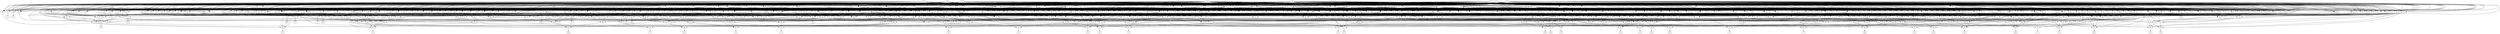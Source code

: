 digraph G {
    322 -> 274;
    220 -> 274;
    339 -> 274;
    255 -> 274;
    243 -> 274;
    286 -> 274;
    605 -> 243;
    238 -> 243;
    567 -> 243;
    394 -> 243;
    219 -> 394;
    215 -> 394;
    246 -> 394;
    217 -> 394;
    271 -> 394;
    345 -> 567;
    238 -> 567;
    605 -> 567;
    237 -> 286;
    605 -> 286;
    345 -> 286;
    238 -> 286;
    228 -> 286;
    339 -> 286;
    219 -> 339;
    246 -> 339;
    215 -> 228;
    217 -> 228;
    271 -> 228;
    215 -> 237;
    271 -> 237;
    217 -> 237;
    215 -> 322;
    217 -> 322;
    271 -> 322;
    238 -> 322;
    605 -> 322;
    345 -> 322;
    215 -> 220;
    217 -> 220;
    271 -> 220;
    219 -> 255;
    215 -> 255;
    246 -> 255;
    217 -> 255;
    271 -> 255;
    314 -> 375;
    220 -> 375;
    246 -> 375;
    629 -> 375;
    605 -> 629;
    238 -> 629;
    345 -> 629;
    217 -> 314;
    215 -> 314;
    271 -> 314;
    219 -> 266;
    246 -> 266;
    230 -> 266;
    605 -> 266;
    238 -> 266;
    345 -> 266;
    217 -> 230;
    271 -> 230;
    215 -> 230;
    515 -> 291;
    261 -> 291;
    262 -> 291;
    283 -> 291;
    269 -> 291;
    303 -> 515;
    237 -> 515;
    339 -> 515;
    212 -> 515;
    310 -> 515;
    339 -> 310;
    347 -> 310;
    155 -> 310;
    194 -> 310;
    246 -> 155;
    228 -> 155;
    237 -> 347;
    629 -> 347;
    238 -> 194;
    345 -> 194;
    605 -> 194;
    246 -> 212;
    342 -> 212;
    237 -> 212;
    605 -> 342;
    238 -> 342;
    345 -> 342;
    605 -> 303;
    238 -> 303;
    345 -> 303;
    347 -> 261;
    219 -> 261;
    367 -> 261;
    246 -> 261;
    228 -> 367;
    629 -> 367;
    303 -> 262;
    219 -> 262;
    88 -> 262;
    246 -> 262;
    237 -> 262;
    605 -> 88;
    238 -> 88;
    345 -> 88;
    237 -> 283;
    567 -> 283;
    228 -> 283;
    342 -> 283;
    246 -> 283;
    228 -> 269;
    345 -> 269;
    237 -> 269;
    605 -> 269;
    238 -> 269;
    246 -> 269;
    367 -> 166;
    258 -> 166;
    246 -> 258;
    219 -> 258;
    574 -> 364;
    198 -> 364;
    193 -> 364;
    625 -> 364;
    265 -> 574;
    230 -> 574;
    629 -> 574;
    228 -> 574;
    209 -> 574;
    325 -> 574;
    182 -> 325;
    235 -> 325;
    219 -> 182;
    215 -> 182;
    246 -> 182;
    629 -> 182;
    217 -> 182;
    271 -> 182;
    219 -> 235;
    215 -> 235;
    271 -> 235;
    246 -> 235;
    217 -> 235;
    307 -> 235;
    605 -> 307;
    345 -> 307;
    238 -> 307;
    177 -> 209;
    275 -> 209;
    215 -> 177;
    219 -> 177;
    246 -> 177;
    271 -> 177;
    217 -> 177;
    629 -> 177;
    167 -> 275;
    307 -> 275;
    339 -> 275;
    181 -> 275;
    246 -> 167;
    219 -> 167;
    215 -> 167;
    217 -> 167;
    271 -> 167;
    605 -> 181;
    238 -> 181;
    345 -> 181;
    215 -> 181;
    217 -> 181;
    271 -> 181;
    219 -> 265;
    246 -> 265;
    163 -> 198;
    259 -> 198;
    152 -> 198;
    362 -> 198;
    97 -> 198;
    294 -> 198;
    268 -> 362;
    295 -> 362;
    265 -> 268;
    296 -> 268;
    394 -> 268;
    345 -> 268;
    238 -> 268;
    605 -> 268;
    215 -> 296;
    217 -> 296;
    271 -> 296;
    246 -> 295;
    215 -> 295;
    219 -> 295;
    567 -> 295;
    217 -> 295;
    271 -> 295;
    219 -> 259;
    215 -> 259;
    246 -> 259;
    271 -> 259;
    217 -> 259;
    303 -> 259;
    219 -> 152;
    246 -> 152;
    215 -> 152;
    271 -> 152;
    217 -> 152;
    194 -> 152;
    567 -> 163;
    297 -> 163;
    265 -> 163;
    271 -> 297;
    217 -> 297;
    215 -> 297;
    219 -> 97;
    246 -> 97;
    271 -> 97;
    215 -> 97;
    217 -> 97;
    303 -> 97;
    219 -> 294;
    246 -> 294;
    215 -> 294;
    271 -> 294;
    217 -> 294;
    303 -> 294;
    302 -> 193;
    334 -> 193;
    305 -> 193;
    311 -> 193;
    173 -> 193;
    317 -> 193;
    319 -> 302;
    374 -> 302;
    314 -> 374;
    246 -> 374;
    237 -> 374;
    194 -> 374;
    246 -> 319;
    314 -> 319;
    220 -> 319;
    194 -> 319;
    296 -> 334;
    265 -> 334;
    342 -> 334;
    73 -> 334;
    306 -> 334;
    197 -> 334;
    88 -> 73;
    258 -> 73;
    228 -> 73;
    290 -> 73;
    230 -> 73;
    238 -> 290;
    605 -> 290;
    345 -> 290;
    342 -> 306;
    296 -> 306;
    219 -> 306;
    303 -> 306;
    228 -> 306;
    246 -> 306;
    339 -> 197;
    290 -> 197;
    296 -> 197;
    265 -> 197;
    277 -> 197;
    217 -> 277;
    271 -> 277;
    238 -> 277;
    345 -> 277;
    215 -> 277;
    605 -> 277;
    342 -> 305;
    228 -> 305;
    339 -> 305;
    419 -> 305;
    260 -> 305;
    219 -> 260;
    271 -> 260;
    246 -> 260;
    215 -> 260;
    217 -> 260;
    307 -> 260;
    246 -> 419;
    220 -> 419;
    230 -> 419;
    219 -> 419;
    342 -> 419;
    426 -> 311;
    327 -> 311;
    336 -> 311;
    293 -> 311;
    174 -> 311;
    623 -> 311;
    246 -> 426;
    237 -> 426;
    290 -> 426;
    219 -> 293;
    215 -> 293;
    271 -> 293;
    246 -> 293;
    217 -> 293;
    567 -> 293;
    219 -> 336;
    215 -> 336;
    246 -> 336;
    271 -> 336;
    217 -> 336;
    88 -> 336;
    217 -> 327;
    271 -> 327;
    297 -> 327;
    265 -> 327;
    88 -> 327;
    338 -> 174;
    303 -> 174;
    277 -> 174;
    250 -> 174;
    219 -> 174;
    246 -> 174;
    271 -> 250;
    605 -> 250;
    345 -> 250;
    217 -> 250;
    238 -> 250;
    215 -> 250;
    246 -> 338;
    215 -> 338;
    217 -> 338;
    271 -> 338;
    219 -> 623;
    271 -> 623;
    215 -> 623;
    246 -> 623;
    217 -> 623;
    290 -> 623;
    339 -> 173;
    230 -> 173;
    228 -> 173;
    88 -> 173;
    215 -> 317;
    339 -> 317;
    307 -> 317;
    194 -> 317;
    217 -> 317;
    271 -> 317;
    129 -> 625;
    304 -> 625;
    218 -> 625;
    226 -> 625;
    164 -> 129;
    567 -> 129;
    549 -> 129;
    244 -> 129;
    352 -> 129;
    134 -> 129;
    219 -> 352;
    217 -> 352;
    215 -> 352;
    246 -> 352;
    271 -> 352;
    567 -> 352;
    219 -> 134;
    246 -> 134;
    217 -> 134;
    271 -> 134;
    215 -> 134;
    567 -> 134;
    230 -> 549;
    265 -> 549;
    339 -> 549;
    220 -> 549;
    567 -> 549;
    339 -> 244;
    296 -> 244;
    194 -> 244;
    167 -> 244;
    567 -> 244;
    271 -> 164;
    217 -> 164;
    246 -> 164;
    219 -> 164;
    215 -> 164;
    232 -> 304;
    290 -> 304;
    356 -> 304;
    357 -> 356;
    265 -> 356;
    297 -> 356;
    290 -> 356;
    192 -> 356;
    215 -> 192;
    217 -> 192;
    271 -> 192;
    219 -> 357;
    246 -> 357;
    219 -> 232;
    246 -> 232;
    215 -> 232;
    217 -> 232;
    271 -> 232;
    271 -> 218;
    215 -> 218;
    246 -> 218;
    219 -> 218;
    217 -> 218;
    342 -> 218;
    219 -> 226;
    246 -> 226;
    215 -> 226;
    271 -> 226;
    217 -> 226;
    342 -> 226;
    372 -> 360;
    529 -> 360;
    615 -> 360;
    203 -> 360;
    279 -> 360;
    148 -> 360;
    178 -> 372;
    544 -> 372;
    363 -> 372;
    77 -> 372;
    366 -> 372;
    239 -> 372;
    369 -> 178;
    354 -> 178;
    328 -> 178;
    192 -> 369;
    265 -> 369;
    296 -> 369;
    290 -> 369;
    219 -> 328;
    246 -> 328;
    215 -> 328;
    217 -> 328;
    271 -> 328;
    88 -> 328;
    215 -> 354;
    217 -> 354;
    271 -> 354;
    605 -> 354;
    238 -> 354;
    345 -> 354;
    290 -> 544;
    344 -> 544;
    205 -> 544;
    355 -> 544;
    230 -> 344;
    265 -> 344;
    215 -> 355;
    246 -> 355;
    271 -> 355;
    219 -> 355;
    217 -> 355;
    303 -> 355;
    219 -> 205;
    246 -> 205;
    230 -> 205;
    290 -> 205;
    228 -> 205;
    497 -> 363;
    371 -> 363;
    237 -> 497;
    339 -> 497;
    314 -> 497;
    265 -> 497;
    303 -> 497;
    88 -> 371;
    271 -> 371;
    246 -> 371;
    219 -> 371;
    215 -> 371;
    217 -> 371;
    265 -> 77;
    192 -> 77;
    290 -> 77;
    83 -> 77;
    237 -> 83;
    297 -> 83;
    219 -> 83;
    246 -> 83;
    290 -> 83;
    220 -> 366;
    237 -> 366;
    339 -> 366;
    290 -> 366;
    378 -> 366;
    246 -> 378;
    219 -> 378;
    215 -> 378;
    271 -> 378;
    217 -> 378;
    297 -> 239;
    290 -> 239;
    303 -> 239;
    237 -> 239;
    246 -> 239;
    219 -> 239;
    129 -> 529;
    622 -> 529;
    211 -> 529;
    240 -> 529;
    613 -> 529;
    249 -> 622;
    252 -> 622;
    194 -> 622;
    160 -> 622;
    246 -> 252;
    192 -> 252;
    297 -> 249;
    265 -> 249;
    219 -> 160;
    342 -> 160;
    228 -> 160;
    237 -> 160;
    567 -> 160;
    246 -> 160;
    566 -> 211;
    385 -> 211;
    210 -> 211;
    421 -> 211;
    159 -> 211;
    246 -> 385;
    219 -> 385;
    194 -> 385;
    232 -> 385;
    342 -> 385;
    237 -> 385;
    246 -> 566;
    296 -> 566;
    192 -> 566;
    307 -> 566;
    357 -> 210;
    258 -> 210;
    297 -> 210;
    342 -> 210;
    219 -> 421;
    238 -> 421;
    246 -> 421;
    345 -> 421;
    605 -> 421;
    297 -> 421;
    246 -> 159;
    215 -> 159;
    219 -> 159;
    217 -> 159;
    271 -> 159;
    342 -> 159;
    246 -> 240;
    219 -> 240;
    215 -> 240;
    217 -> 240;
    271 -> 240;
    629 -> 240;
    219 -> 613;
    217 -> 613;
    215 -> 613;
    246 -> 613;
    271 -> 613;
    342 -> 613;
    629 -> 615;
    192 -> 615;
    95 -> 615;
    154 -> 615;
    403 -> 615;
    629 -> 95;
    297 -> 95;
    246 -> 95;
    228 -> 403;
    230 -> 403;
    307 -> 403;
    219 -> 403;
    246 -> 403;
    181 -> 403;
    215 -> 154;
    246 -> 154;
    219 -> 154;
    271 -> 154;
    217 -> 154;
    307 -> 154;
    151 -> 203;
    522 -> 203;
    146 -> 203;
    526 -> 151;
    246 -> 151;
    394 -> 151;
    194 -> 151;
    605 -> 526;
    345 -> 526;
    271 -> 526;
    215 -> 526;
    238 -> 526;
    217 -> 526;
    219 -> 522;
    215 -> 522;
    246 -> 522;
    217 -> 522;
    271 -> 522;
    194 -> 522;
    246 -> 146;
    215 -> 146;
    217 -> 146;
    271 -> 146;
    194 -> 146;
    143 -> 279;
    263 -> 279;
    339 -> 143;
    296 -> 143;
    232 -> 143;
    303 -> 143;
    167 -> 143;
    342 -> 143;
    219 -> 263;
    246 -> 263;
    215 -> 263;
    217 -> 263;
    271 -> 263;
    303 -> 263;
    215 -> 148;
    246 -> 148;
    271 -> 148;
    219 -> 148;
    217 -> 148;
    567 -> 148;
    343 -> 299;
    139 -> 299;
    621 -> 343;
    358 -> 343;
    254 -> 621;
    157 -> 621;
    213 -> 621;
    460 -> 621;
    349 -> 621;
    219 -> 213;
    246 -> 213;
    215 -> 213;
    88 -> 213;
    217 -> 213;
    271 -> 213;
    219 -> 157;
    246 -> 157;
    215 -> 157;
    271 -> 157;
    217 -> 157;
    290 -> 157;
    378 -> 254;
    290 -> 254;
    246 -> 254;
    290 -> 460;
    339 -> 460;
    215 -> 460;
    88 -> 460;
    217 -> 460;
    271 -> 460;
    219 -> 349;
    246 -> 349;
    237 -> 349;
    290 -> 349;
    314 -> 349;
    133 -> 358;
    547 -> 358;
    97 -> 358;
    132 -> 358;
    246 -> 547;
    219 -> 547;
    271 -> 547;
    215 -> 547;
    217 -> 547;
    303 -> 547;
    219 -> 133;
    215 -> 133;
    246 -> 133;
    217 -> 133;
    271 -> 133;
    290 -> 133;
    314 -> 132;
    237 -> 132;
    322 -> 132;
    303 -> 132;
    219 -> 132;
    246 -> 132;
    221 -> 139;
    209 -> 139;
    172 -> 139;
    199 -> 139;
    390 -> 139;
    131 -> 139;
    128 -> 221;
    348 -> 221;
    219 -> 128;
    237 -> 128;
    246 -> 128;
    297 -> 128;
    629 -> 128;
    219 -> 348;
    215 -> 348;
    246 -> 348;
    271 -> 348;
    217 -> 348;
    629 -> 348;
    314 -> 172;
    228 -> 172;
    265 -> 172;
    303 -> 172;
    263 -> 172;
    235 -> 199;
    273 -> 199;
    111 -> 199;
    126 -> 199;
    122 -> 199;
    475 -> 199;
    237 -> 273;
    246 -> 273;
    297 -> 273;
    219 -> 273;
    342 -> 273;
    314 -> 111;
    237 -> 111;
    194 -> 111;
    246 -> 111;
    164 -> 111;
    215 -> 126;
    246 -> 126;
    219 -> 126;
    217 -> 126;
    271 -> 126;
    629 -> 126;
    246 -> 122;
    215 -> 122;
    219 -> 122;
    271 -> 122;
    217 -> 122;
    307 -> 122;
    219 -> 475;
    215 -> 475;
    246 -> 475;
    271 -> 475;
    217 -> 475;
    194 -> 475;
    342 -> 390;
    155 -> 390;
    121 -> 390;
    590 -> 390;
    228 -> 590;
    246 -> 590;
    230 -> 590;
    219 -> 590;
    342 -> 590;
    215 -> 121;
    246 -> 121;
    219 -> 121;
    271 -> 121;
    217 -> 121;
    567 -> 121;
    513 -> 131;
    117 -> 131;
    219 -> 513;
    246 -> 513;
    230 -> 513;
    567 -> 513;
    228 -> 513;
    115 -> 513;
    238 -> 115;
    345 -> 115;
    271 -> 115;
    605 -> 115;
    215 -> 115;
    217 -> 115;
    217 -> 117;
    194 -> 117;
    219 -> 117;
    246 -> 117;
    215 -> 117;
    271 -> 117;
    228 -> 488;
    194 -> 488;
    357 -> 488;
    344 -> 113;
    303 -> 113;
    298 -> 596;
    531 -> 596;
    77 -> 596;
    469 -> 596;
    112 -> 596;
    161 -> 596;
    321 -> 298;
    119 -> 298;
    179 -> 298;
    189 -> 298;
    110 -> 298;
    474 -> 298;
    629 -> 321;
    176 -> 321;
    303 -> 321;
    249 -> 321;
    204 -> 321;
    290 -> 204;
    297 -> 204;
    339 -> 204;
    108 -> 204;
    217 -> 108;
    271 -> 108;
    605 -> 108;
    238 -> 108;
    345 -> 108;
    215 -> 108;
    215 -> 176;
    271 -> 176;
    246 -> 176;
    217 -> 176;
    219 -> 176;
    265 -> 119;
    297 -> 119;
    88 -> 119;
    155 -> 119;
    303 -> 119;
    264 -> 119;
    176 -> 264;
    307 -> 264;
    88 -> 264;
    346 -> 264;
    246 -> 346;
    219 -> 346;
    217 -> 346;
    215 -> 346;
    271 -> 346;
    296 -> 179;
    303 -> 179;
    339 -> 179;
    170 -> 179;
    348 -> 179;
    342 -> 170;
    88 -> 170;
    237 -> 170;
    265 -> 170;
    572 -> 189;
    272 -> 189;
    567 -> 189;
    303 -> 189;
    262 -> 189;
    101 -> 189;
    246 -> 572;
    296 -> 572;
    192 -> 572;
    246 -> 272;
    297 -> 272;
    176 -> 272;
    629 -> 101;
    258 -> 101;
    237 -> 101;
    342 -> 101;
    192 -> 101;
    426 -> 110;
    327 -> 110;
    259 -> 110;
    137 -> 110;
    208 -> 110;
    219 -> 137;
    215 -> 137;
    246 -> 137;
    271 -> 137;
    217 -> 137;
    342 -> 137;
    219 -> 208;
    215 -> 208;
    246 -> 208;
    271 -> 208;
    217 -> 208;
    307 -> 208;
    246 -> 474;
    219 -> 474;
    567 -> 474;
    297 -> 474;
    178 -> 531;
    153 -> 531;
    87 -> 531;
    236 -> 531;
    446 -> 531;
    181 -> 153;
    307 -> 153;
    228 -> 153;
    246 -> 153;
    103 -> 153;
    444 -> 153;
    219 -> 103;
    228 -> 103;
    246 -> 103;
    230 -> 103;
    307 -> 103;
    230 -> 444;
    219 -> 444;
    220 -> 444;
    246 -> 444;
    307 -> 444;
    270 -> 87;
    314 -> 87;
    225 -> 87;
    202 -> 87;
    513 -> 87;
    246 -> 225;
    237 -> 225;
    567 -> 225;
    219 -> 202;
    215 -> 202;
    246 -> 202;
    217 -> 202;
    271 -> 202;
    567 -> 202;
    345 -> 270;
    605 -> 270;
    238 -> 270;
    246 -> 270;
    246 -> 236;
    219 -> 236;
    215 -> 236;
    271 -> 236;
    217 -> 236;
    629 -> 236;
    219 -> 446;
    246 -> 446;
    194 -> 446;
    215 -> 446;
    271 -> 446;
    217 -> 446;
    163 -> 469;
    268 -> 469;
    295 -> 469;
    94 -> 469;
    219 -> 94;
    215 -> 94;
    246 -> 94;
    217 -> 94;
    271 -> 94;
    342 -> 94;
    271 -> 112;
    215 -> 112;
    246 -> 112;
    219 -> 112;
    217 -> 112;
    307 -> 112;
    219 -> 161;
    246 -> 161;
    271 -> 161;
    215 -> 161;
    217 -> 161;
    303 -> 161;
    303 -> 578;
    88 -> 578;
    228 -> 578;
    219 -> 578;
    246 -> 578;
    344 -> 92;
    290 -> 92;
    89 -> 85;
    256 -> 85;
    129 -> 85;
    213 -> 85;
    81 -> 89;
    100 -> 89;
    231 -> 89;
    152 -> 89;
    84 -> 89;
    356 -> 81;
    460 -> 81;
    80 -> 81;
    124 -> 81;
    219 -> 80;
    246 -> 80;
    215 -> 80;
    271 -> 80;
    217 -> 80;
    194 -> 80;
    246 -> 124;
    219 -> 124;
    215 -> 124;
    217 -> 124;
    271 -> 124;
    629 -> 124;
    297 -> 100;
    258 -> 100;
    290 -> 100;
    76 -> 100;
    65 -> 100;
    96 -> 100;
    164 -> 76;
    629 -> 76;
    246 -> 65;
    220 -> 65;
    230 -> 65;
    194 -> 65;
    237 -> 96;
    357 -> 96;
    339 -> 96;
    297 -> 96;
    290 -> 96;
    167 -> 231;
    194 -> 231;
    112 -> 231;
    219 -> 84;
    215 -> 84;
    246 -> 84;
    271 -> 84;
    217 -> 84;
    629 -> 84;
    615 -> 256;
    469 -> 256;
    229 -> 256;
    169 -> 256;
    293 -> 256;
    352 -> 256;
    99 -> 229;
    224 -> 229;
    289 -> 229;
    144 -> 229;
    219 -> 99;
    237 -> 99;
    314 -> 99;
    246 -> 99;
    303 -> 99;
    215 -> 224;
    246 -> 224;
    219 -> 224;
    271 -> 224;
    217 -> 224;
    303 -> 224;
    246 -> 289;
    237 -> 289;
    378 -> 289;
    290 -> 289;
    220 -> 144;
    339 -> 144;
    290 -> 144;
    228 -> 144;
    230 -> 144;
    72 -> 169;
    104 -> 169;
    140 -> 169;
    253 -> 169;
    226 -> 169;
    425 -> 169;
    220 -> 72;
    219 -> 72;
    314 -> 72;
    246 -> 72;
    303 -> 72;
    219 -> 253;
    246 -> 253;
    215 -> 253;
    217 -> 253;
    271 -> 253;
    303 -> 253;
    237 -> 140;
    219 -> 140;
    246 -> 140;
    297 -> 140;
    342 -> 140;
    192 -> 104;
    342 -> 104;
    246 -> 425;
    228 -> 425;
    303 -> 425;
    342 -> 425;
    296 -> 425;
    219 -> 425;
    82 -> 75;
    93 -> 75;
    241 -> 75;
    116 -> 75;
    71 -> 75;
    70 -> 75;
    621 -> 82;
    358 -> 82;
    150 -> 82;
    399 -> 150;
    293 -> 150;
    219 -> 399;
    215 -> 399;
    246 -> 399;
    271 -> 399;
    217 -> 399;
    567 -> 399;
    249 -> 93;
    255 -> 93;
    194 -> 93;
    68 -> 93;
    396 -> 93;
    513 -> 396;
    202 -> 396;
    237 -> 68;
    567 -> 68;
    251 -> 68;
    312 -> 68;
    219 -> 68;
    246 -> 68;
    339 -> 312;
    194 -> 312;
    192 -> 312;
    270 -> 312;
    314 -> 312;
    271 -> 251;
    238 -> 251;
    345 -> 251;
    605 -> 251;
    217 -> 251;
    215 -> 251;
    203 -> 241;
    216 -> 241;
    91 -> 241;
    273 -> 241;
    122 -> 241;
    342 -> 216;
    155 -> 216;
    590 -> 216;
    225 -> 91;
    251 -> 91;
    219 -> 91;
    246 -> 91;
    566 -> 91;
    505 -> 91;
    246 -> 505;
    629 -> 505;
    342 -> 505;
    215 -> 505;
    271 -> 505;
    217 -> 505;
    265 -> 116;
    303 -> 116;
    314 -> 116;
    263 -> 116;
    235 -> 71;
    184 -> 71;
    353 -> 71;
    307 -> 184;
    629 -> 184;
    271 -> 184;
    246 -> 184;
    215 -> 184;
    217 -> 184;
    296 -> 353;
    342 -> 353;
    167 -> 353;
    303 -> 353;
    339 -> 353;
    237 -> 70;
    346 -> 70;
    629 -> 70;
    138 -> 70;
    187 -> 70;
    246 -> 138;
    297 -> 138;
    629 -> 138;
    219 -> 187;
    246 -> 187;
    215 -> 187;
    217 -> 187;
    271 -> 187;
    629 -> 187;
    219 -> 333;
    270 -> 333;
    228 -> 333;
    249 -> 379;
    342 -> 379;
    82 -> 381;
    93 -> 381;
    382 -> 381;
    180 -> 381;
    403 -> 381;
    138 -> 382;
    383 -> 382;
    522 -> 382;
    146 -> 382;
    368 -> 382;
    108 -> 382;
    246 -> 383;
    251 -> 383;
    225 -> 383;
    219 -> 383;
    339 -> 368;
    342 -> 368;
    220 -> 368;
    250 -> 368;
    265 -> 368;
    340 -> 180;
    172 -> 180;
    105 -> 180;
    218 -> 180;
    154 -> 180;
    384 -> 180;
    249 -> 340;
    252 -> 340;
    307 -> 340;
    394 -> 105;
    237 -> 105;
    629 -> 105;
    194 -> 105;
    95 -> 105;
    192 -> 105;
    219 -> 384;
    215 -> 384;
    246 -> 384;
    271 -> 384;
    217 -> 384;
    342 -> 384;
    303 -> 386;
    176 -> 386;
    249 -> 387;
    194 -> 387;
    372 -> 388;
    393 -> 388;
    71 -> 388;
    130 -> 388;
    395 -> 388;
    415 -> 388;
    458 -> 393;
    247 -> 393;
    263 -> 393;
    397 -> 393;
    318 -> 393;
    447 -> 393;
    319 -> 397;
    374 -> 397;
    283 -> 397;
    317 -> 397;
    398 -> 397;
    194 -> 398;
    219 -> 398;
    314 -> 398;
    342 -> 398;
    230 -> 398;
    246 -> 398;
    399 -> 247;
    240 -> 247;
    402 -> 247;
    404 -> 247;
    237 -> 402;
    307 -> 402;
    219 -> 402;
    194 -> 402;
    230 -> 402;
    246 -> 402;
    265 -> 404;
    237 -> 404;
    357 -> 404;
    297 -> 404;
    342 -> 404;
    265 -> 458;
    192 -> 458;
    339 -> 458;
    297 -> 458;
    194 -> 458;
    219 -> 318;
    237 -> 318;
    314 -> 318;
    246 -> 318;
    342 -> 318;
    297 -> 447;
    237 -> 447;
    342 -> 447;
    258 -> 447;
    250 -> 130;
    339 -> 130;
    160 -> 130;
    158 -> 395;
    513 -> 395;
    192 -> 158;
    219 -> 158;
    296 -> 158;
    246 -> 158;
    194 -> 158;
    271 -> 415;
    219 -> 415;
    246 -> 415;
    215 -> 415;
    217 -> 415;
    567 -> 415;
    249 -> 400;
    290 -> 400;
    405 -> 162;
    406 -> 162;
    153 -> 162;
    229 -> 162;
    213 -> 162;
    236 -> 162;
    407 -> 405;
    149 -> 405;
    409 -> 405;
    411 -> 405;
    474 -> 405;
    413 -> 405;
    399 -> 407;
    127 -> 407;
    414 -> 407;
    417 -> 407;
    590 -> 407;
    246 -> 414;
    192 -> 414;
    297 -> 414;
    219 -> 414;
    342 -> 414;
    219 -> 417;
    246 -> 417;
    215 -> 417;
    217 -> 417;
    271 -> 417;
    567 -> 417;
    215 -> 127;
    271 -> 127;
    238 -> 127;
    345 -> 127;
    217 -> 127;
    605 -> 127;
    72 -> 149;
    418 -> 149;
    126 -> 149;
    220 -> 418;
    246 -> 418;
    314 -> 418;
    194 -> 418;
    220 -> 409;
    394 -> 409;
    580 -> 409;
    605 -> 409;
    238 -> 409;
    345 -> 409;
    339 -> 580;
    230 -> 580;
    246 -> 411;
    342 -> 411;
    237 -> 411;
    219 -> 411;
    420 -> 411;
    376 -> 411;
    290 -> 376;
    567 -> 376;
    265 -> 376;
    215 -> 376;
    217 -> 376;
    271 -> 376;
    246 -> 420;
    297 -> 420;
    176 -> 420;
    307 -> 420;
    307 -> 413;
    354 -> 413;
    629 -> 413;
    219 -> 413;
    246 -> 413;
    237 -> 413;
    422 -> 406;
    519 -> 406;
    123 -> 406;
    208 -> 406;
    424 -> 406;
    265 -> 422;
    192 -> 422;
    290 -> 422;
    96 -> 422;
    83 -> 422;
    297 -> 519;
    192 -> 519;
    194 -> 519;
    219 -> 519;
    246 -> 519;
    513 -> 519;
    250 -> 123;
    104 -> 123;
    246 -> 123;
    522 -> 123;
    427 -> 123;
    303 -> 427;
    167 -> 427;
    354 -> 427;
    357 -> 427;
    303 -> 424;
    220 -> 424;
    230 -> 424;
    219 -> 424;
    246 -> 424;
    429 -> 430;
    141 -> 430;
    205 -> 430;
    547 -> 430;
    384 -> 430;
    309 -> 430;
    325 -> 429;
    203 -> 429;
    519 -> 429;
    433 -> 429;
    435 -> 429;
    436 -> 429;
    265 -> 433;
    104 -> 433;
    214 -> 433;
    273 -> 433;
    271 -> 214;
    215 -> 214;
    246 -> 214;
    219 -> 214;
    217 -> 214;
    290 -> 214;
    245 -> 435;
    356 -> 435;
    437 -> 435;
    417 -> 435;
    337 -> 435;
    439 -> 435;
    215 -> 245;
    219 -> 245;
    246 -> 245;
    271 -> 245;
    217 -> 245;
    303 -> 245;
    230 -> 437;
    220 -> 437;
    265 -> 437;
    567 -> 437;
    314 -> 337;
    192 -> 337;
    342 -> 337;
    265 -> 337;
    108 -> 337;
    246 -> 439;
    354 -> 439;
    290 -> 439;
    296 -> 439;
    399 -> 436;
    275 -> 436;
    440 -> 436;
    425 -> 436;
    177 -> 436;
    424 -> 436;
    342 -> 440;
    220 -> 440;
    314 -> 440;
    219 -> 440;
    246 -> 440;
    566 -> 141;
    109 -> 141;
    219 -> 109;
    215 -> 109;
    246 -> 109;
    217 -> 109;
    271 -> 109;
    307 -> 109;
    246 -> 309;
    219 -> 309;
    217 -> 309;
    88 -> 309;
    271 -> 309;
    215 -> 309;
    237 -> 441;
    228 -> 441;
    342 -> 441;
    265 -> 441;
    343 -> 428;
    443 -> 428;
    135 -> 428;
    448 -> 428;
    615 -> 428;
    70 -> 428;
    246 -> 443;
    220 -> 443;
    342 -> 443;
    192 -> 443;
    172 -> 443;
    273 -> 443;
    284 -> 135;
    469 -> 135;
    152 -> 135;
    293 -> 135;
    352 -> 135;
    164 -> 284;
    567 -> 284;
    244 -> 284;
    134 -> 284;
    549 -> 284;
    367 -> 448;
    249 -> 448;
    307 -> 448;
    357 -> 448;
    359 -> 448;
    449 -> 448;
    265 -> 359;
    250 -> 359;
    155 -> 359;
    194 -> 359;
    246 -> 449;
    194 -> 449;
    219 -> 449;
    215 -> 449;
    271 -> 449;
    217 -> 449;
    219 -> 450;
    95 -> 450;
    181 -> 450;
    491 -> 450;
    246 -> 491;
    219 -> 491;
    629 -> 491;
    297 -> 491;
    192 -> 370;
    307 -> 370;
    343 -> 434;
    443 -> 434;
    412 -> 434;
    153 -> 434;
    451 -> 434;
    121 -> 434;
    131 -> 412;
    452 -> 412;
    455 -> 412;
    419 -> 412;
    236 -> 412;
    111 -> 452;
    475 -> 452;
    342 -> 455;
    629 -> 455;
    228 -> 455;
    246 -> 455;
    504 -> 455;
    276 -> 455;
    219 -> 504;
    246 -> 504;
    215 -> 504;
    217 -> 504;
    271 -> 504;
    629 -> 504;
    629 -> 276;
    237 -> 276;
    220 -> 276;
    265 -> 276;
    329 -> 451;
    456 -> 451;
    297 -> 329;
    246 -> 329;
    192 -> 329;
    307 -> 329;
    219 -> 456;
    215 -> 456;
    246 -> 456;
    271 -> 456;
    217 -> 456;
    307 -> 456;
    367 -> 461;
    357 -> 461;
    192 -> 464;
    220 -> 464;
    342 -> 464;
    343 -> 467;
    470 -> 467;
    532 -> 467;
    389 -> 467;
    472 -> 467;
    509 -> 467;
    477 -> 470;
    451 -> 470;
    478 -> 470;
    182 -> 470;
    293 -> 470;
    479 -> 477;
    580 -> 477;
    307 -> 477;
    556 -> 477;
    230 -> 479;
    258 -> 479;
    228 -> 556;
    307 -> 556;
    265 -> 556;
    265 -> 478;
    303 -> 478;
    314 -> 478;
    143 -> 478;
    263 -> 478;
    414 -> 478;
    319 -> 532;
    483 -> 532;
    275 -> 532;
    485 -> 532;
    285 -> 532;
    487 -> 532;
    164 -> 485;
    567 -> 485;
    352 -> 485;
    102 -> 483;
    251 -> 483;
    588 -> 483;
    614 -> 483;
    246 -> 102;
    567 -> 102;
    228 -> 102;
    265 -> 614;
    526 -> 614;
    127 -> 614;
    357 -> 614;
    108 -> 614;
    219 -> 588;
    307 -> 588;
    230 -> 588;
    314 -> 588;
    194 -> 588;
    246 -> 588;
    219 -> 285;
    228 -> 285;
    246 -> 285;
    230 -> 285;
    567 -> 285;
    265 -> 487;
    526 -> 487;
    230 -> 487;
    228 -> 487;
    194 -> 487;
    219 -> 389;
    246 -> 389;
    192 -> 389;
    567 -> 389;
    296 -> 389;
    489 -> 389;
    215 -> 489;
    271 -> 489;
    217 -> 489;
    219 -> 489;
    246 -> 489;
    342 -> 489;
    95 -> 472;
    219 -> 472;
    629 -> 472;
    252 -> 472;
    98 -> 472;
    220 -> 98;
    339 -> 98;
    255 -> 98;
    567 -> 98;
    246 -> 509;
    220 -> 509;
    307 -> 509;
    629 -> 509;
    232 -> 509;
    490 -> 492;
    493 -> 492;
    118 -> 492;
    495 -> 492;
    498 -> 492;
    560 -> 492;
    130 -> 490;
    500 -> 490;
    501 -> 490;
    503 -> 490;
    341 -> 490;
    371 -> 490;
    356 -> 500;
    439 -> 500;
    506 -> 501;
    214 -> 501;
    219 -> 506;
    246 -> 506;
    215 -> 506;
    217 -> 506;
    271 -> 506;
    88 -> 506;
    347 -> 503;
    177 -> 503;
    275 -> 503;
    219 -> 341;
    215 -> 341;
    246 -> 341;
    271 -> 341;
    217 -> 341;
    303 -> 341;
    485 -> 493;
    465 -> 493;
    507 -> 493;
    148 -> 493;
    549 -> 465;
    219 -> 465;
    246 -> 465;
    290 -> 465;
    230 -> 465;
    219 -> 507;
    246 -> 507;
    342 -> 507;
    230 -> 507;
    444 -> 507;
    114 -> 507;
    303 -> 114;
    237 -> 114;
    251 -> 114;
    219 -> 114;
    246 -> 114;
    322 -> 114;
    300 -> 118;
    494 -> 118;
    227 -> 118;
    111 -> 118;
    427 -> 118;
    206 -> 118;
    265 -> 300;
    228 -> 300;
    307 -> 300;
    479 -> 300;
    270 -> 300;
    431 -> 300;
    237 -> 431;
    228 -> 431;
    194 -> 431;
    339 -> 494;
    303 -> 494;
    296 -> 494;
    629 -> 494;
    344 -> 494;
    342 -> 227;
    297 -> 227;
    367 -> 227;
    246 -> 227;
    219 -> 227;
    567 -> 206;
    297 -> 206;
    303 -> 206;
    220 -> 206;
    246 -> 206;
    219 -> 206;
    508 -> 495;
    219 -> 495;
    246 -> 495;
    69 -> 495;
    245 -> 495;
    524 -> 495;
    246 -> 69;
    138 -> 69;
    219 -> 69;
    303 -> 69;
    230 -> 69;
    303 -> 524;
    297 -> 524;
    290 -> 524;
    237 -> 524;
    246 -> 524;
    219 -> 524;
    629 -> 508;
    567 -> 508;
    230 -> 508;
    242 -> 498;
    510 -> 498;
    402 -> 498;
    186 -> 498;
    192 -> 242;
    339 -> 242;
    194 -> 242;
    296 -> 242;
    102 -> 242;
    230 -> 510;
    307 -> 510;
    246 -> 510;
    95 -> 510;
    219 -> 510;
    230 -> 186;
    220 -> 186;
    219 -> 186;
    246 -> 186;
    194 -> 186;
    255 -> 560;
    249 -> 560;
    194 -> 560;
    404 -> 560;
    208 -> 560;
    289 -> 560;
    354 -> 514;
    265 -> 514;
    323 -> 516;
    518 -> 516;
    66 -> 516;
    558 -> 516;
    216 -> 323;
    175 -> 323;
    438 -> 323;
    520 -> 323;
    293 -> 323;
    414 -> 175;
    523 -> 175;
    215 -> 523;
    246 -> 523;
    219 -> 523;
    271 -> 523;
    217 -> 523;
    342 -> 523;
    251 -> 438;
    497 -> 438;
    171 -> 438;
    97 -> 438;
    219 -> 171;
    217 -> 171;
    215 -> 171;
    246 -> 171;
    271 -> 171;
    567 -> 171;
    120 -> 520;
    143 -> 520;
    263 -> 520;
    309 -> 520;
    527 -> 520;
    215 -> 120;
    246 -> 120;
    219 -> 120;
    271 -> 120;
    217 -> 120;
    629 -> 120;
    230 -> 527;
    354 -> 527;
    237 -> 527;
    194 -> 527;
    219 -> 527;
    246 -> 527;
    416 -> 518;
    205 -> 518;
    547 -> 518;
    167 -> 416;
    88 -> 416;
    528 -> 416;
    83 -> 416;
    96 -> 416;
    219 -> 528;
    215 -> 528;
    246 -> 528;
    271 -> 528;
    217 -> 528;
    290 -> 528;
    265 -> 66;
    277 -> 66;
    451 -> 66;
    530 -> 66;
    194 -> 530;
    228 -> 530;
    246 -> 530;
    526 -> 530;
    265 -> 558;
    314 -> 558;
    629 -> 558;
    237 -> 558;
    236 -> 558;
    153 -> 558;
    82 -> 391;
    401 -> 391;
    90 -> 391;
    533 -> 391;
    141 -> 391;
    87 -> 401;
    503 -> 401;
    536 -> 401;
    540 -> 401;
    491 -> 536;
    590 -> 536;
    523 -> 536;
    108 -> 536;
    217 -> 540;
    307 -> 540;
    219 -> 540;
    246 -> 540;
    215 -> 540;
    271 -> 540;
    478 -> 90;
    292 -> 90;
    246 -> 292;
    194 -> 292;
    219 -> 292;
    271 -> 292;
    215 -> 292;
    217 -> 292;
    151 -> 533;
    522 -> 533;
    78 -> 564;
    541 -> 564;
    169 -> 564;
    540 -> 564;
    275 -> 564;
    109 -> 564;
    178 -> 78;
    229 -> 78;
    422 -> 78;
    463 -> 78;
    88 -> 463;
    271 -> 463;
    215 -> 463;
    246 -> 463;
    219 -> 463;
    217 -> 463;
    533 -> 541;
    396 -> 541;
    79 -> 541;
    94 -> 541;
    187 -> 541;
    292 -> 541;
    566 -> 79;
    177 -> 79;
    491 -> 79;
    542 -> 79;
    543 -> 79;
    545 -> 79;
    219 -> 542;
    271 -> 542;
    215 -> 542;
    246 -> 542;
    217 -> 542;
    567 -> 542;
    265 -> 543;
    237 -> 543;
    270 -> 543;
    297 -> 543;
    346 -> 543;
    629 -> 543;
    345 -> 545;
    339 -> 545;
    270 -> 545;
    314 -> 545;
    228 -> 545;
    335 -> 545;
    605 -> 335;
    238 -> 335;
    410 -> 546;
    320 -> 546;
    569 -> 546;
    548 -> 546;
    627 -> 546;
    213 -> 546;
    367 -> 410;
    70 -> 410;
    224 -> 410;
    489 -> 410;
    551 -> 320;
    259 -> 320;
    552 -> 320;
    111 -> 551;
    117 -> 551;
    219 -> 552;
    215 -> 552;
    246 -> 552;
    271 -> 552;
    217 -> 552;
    567 -> 552;
    553 -> 569;
    535 -> 569;
    555 -> 569;
    460 -> 569;
    186 -> 569;
    471 -> 569;
    567 -> 553;
    339 -> 553;
    228 -> 553;
    194 -> 553;
    104 -> 553;
    277 -> 535;
    339 -> 535;
    155 -> 535;
    303 -> 535;
    219 -> 555;
    102 -> 555;
    557 -> 555;
    559 -> 555;
    154 -> 555;
    246 -> 557;
    219 -> 557;
    290 -> 557;
    237 -> 557;
    567 -> 559;
    217 -> 559;
    219 -> 559;
    271 -> 559;
    215 -> 559;
    246 -> 559;
    567 -> 471;
    296 -> 471;
    230 -> 471;
    219 -> 471;
    194 -> 471;
    246 -> 471;
    629 -> 548;
    192 -> 548;
    95 -> 548;
    403 -> 548;
    561 -> 627;
    157 -> 627;
    112 -> 627;
    219 -> 561;
    215 -> 561;
    246 -> 561;
    271 -> 561;
    217 -> 561;
    567 -> 561;
    558 -> 468;
    637 -> 468;
    562 -> 468;
    480 -> 468;
    456 -> 468;
    257 -> 468;
    265 -> 637;
    104 -> 637;
    273 -> 637;
    384 -> 637;
    565 -> 637;
    512 -> 637;
    339 -> 512;
    72 -> 512;
    568 -> 512;
    425 -> 512;
    246 -> 568;
    219 -> 568;
    215 -> 568;
    217 -> 568;
    271 -> 568;
    303 -> 568;
    219 -> 565;
    215 -> 565;
    246 -> 565;
    217 -> 565;
    271 -> 565;
    342 -> 565;
    544 -> 562;
    142 -> 562;
    570 -> 562;
    168 -> 562;
    392 -> 562;
    213 -> 562;
    346 -> 142;
    567 -> 142;
    225 -> 142;
    542 -> 142;
    219 -> 570;
    307 -> 570;
    252 -> 570;
    567 -> 570;
    338 -> 570;
    120 -> 570;
    573 -> 168;
    575 -> 168;
    96 -> 168;
    156 -> 168;
    228 -> 575;
    357 -> 575;
    230 -> 575;
    194 -> 575;
    307 -> 573;
    567 -> 573;
    219 -> 573;
    297 -> 573;
    246 -> 573;
    338 -> 156;
    194 -> 156;
    567 -> 156;
    167 -> 156;
    567 -> 392;
    579 -> 392;
    466 -> 392;
    581 -> 392;
    86 -> 392;
    173 -> 392;
    219 -> 579;
    314 -> 579;
    220 -> 579;
    246 -> 579;
    220 -> 466;
    258 -> 466;
    567 -> 466;
    127 -> 466;
    192 -> 581;
    307 -> 581;
    219 -> 581;
    297 -> 581;
    290 -> 581;
    246 -> 581;
    255 -> 86;
    378 -> 86;
    290 -> 86;
    567 -> 86;
    220 -> 86;
    339 -> 86;
    246 -> 480;
    192 -> 480;
    194 -> 480;
    219 -> 480;
    297 -> 480;
    134 -> 480;
    219 -> 257;
    246 -> 257;
    215 -> 257;
    217 -> 257;
    271 -> 257;
    303 -> 257;
    188 -> 611;
    582 -> 611;
    583 -> 611;
    622 -> 611;
    294 -> 611;
    415 -> 611;
    501 -> 188;
    503 -> 188;
    145 -> 188;
    104 -> 145;
    399 -> 145;
    127 -> 145;
    525 -> 145;
    425 -> 145;
    219 -> 525;
    246 -> 525;
    215 -> 525;
    271 -> 525;
    217 -> 525;
    307 -> 525;
    363 -> 582;
    507 -> 582;
    510 -> 582;
    585 -> 582;
    156 -> 582;
    537 -> 582;
    174 -> 585;
    331 -> 585;
    106 -> 585;
    267 -> 585;
    586 -> 585;
    287 -> 585;
    219 -> 331;
    215 -> 331;
    246 -> 331;
    271 -> 331;
    217 -> 331;
    307 -> 331;
    219 -> 106;
    194 -> 106;
    246 -> 106;
    303 -> 106;
    220 -> 106;
    220 -> 267;
    342 -> 267;
    230 -> 267;
    290 -> 267;
    219 -> 267;
    246 -> 267;
    605 -> 586;
    258 -> 586;
    230 -> 586;
    238 -> 586;
    345 -> 586;
    228 -> 586;
    303 -> 287;
    228 -> 287;
    246 -> 287;
    176 -> 287;
    307 -> 287;
    219 -> 537;
    246 -> 537;
    215 -> 537;
    271 -> 537;
    217 -> 537;
    342 -> 537;
    304 -> 583;
    324 -> 583;
    587 -> 583;
    589 -> 583;
    591 -> 583;
    557 -> 583;
    246 -> 324;
    220 -> 324;
    344 -> 324;
    629 -> 324;
    219 -> 587;
    138 -> 587;
    418 -> 587;
    511 -> 587;
    197 -> 587;
    219 -> 511;
    220 -> 511;
    230 -> 511;
    246 -> 511;
    303 -> 511;
    246 -> 589;
    220 -> 589;
    629 -> 589;
    314 -> 589;
    283 -> 589;
    592 -> 589;
    230 -> 592;
    567 -> 592;
    228 -> 592;
    307 -> 592;
    246 -> 592;
    219 -> 592;
    508 -> 591;
    219 -> 591;
    246 -> 591;
    447 -> 591;
    155 -> 190;
    342 -> 190;
    593 -> 278;
    595 -> 278;
    390 -> 278;
    452 -> 278;
    175 -> 278;
    103 -> 278;
    131 -> 593;
    597 -> 593;
    598 -> 593;
    128 -> 593;
    120 -> 593;
    112 -> 593;
    219 -> 597;
    95 -> 597;
    599 -> 597;
    200 -> 597;
    307 -> 200;
    230 -> 200;
    237 -> 200;
    303 -> 200;
    219 -> 200;
    246 -> 200;
    307 -> 599;
    237 -> 599;
    246 -> 599;
    232 -> 599;
    342 -> 599;
    219 -> 599;
    296 -> 598;
    342 -> 598;
    339 -> 598;
    248 -> 598;
    97 -> 598;
    603 -> 598;
    228 -> 248;
    246 -> 248;
    230 -> 248;
    219 -> 248;
    303 -> 248;
    303 -> 603;
    297 -> 603;
    629 -> 603;
    314 -> 603;
    246 -> 603;
    219 -> 603;
    422 -> 595;
    554 -> 595;
    577 -> 595;
    355 -> 554;
    215 -> 554;
    246 -> 554;
    271 -> 554;
    217 -> 554;
    290 -> 554;
    369 -> 577;
    336 -> 577;
    423 -> 577;
    454 -> 577;
    271 -> 423;
    246 -> 423;
    215 -> 423;
    219 -> 423;
    217 -> 423;
    88 -> 423;
    219 -> 454;
    230 -> 454;
    228 -> 454;
    246 -> 454;
    88 -> 454;
    78 -> 600;
    301 -> 600;
    601 -> 600;
    615 -> 600;
    169 -> 600;
    499 -> 301;
    76 -> 301;
    584 -> 301;
    475 -> 301;
    112 -> 301;
    84 -> 301;
    249 -> 584;
    344 -> 584;
    567 -> 584;
    333 -> 584;
    394 -> 499;
    335 -> 499;
    345 -> 499;
    551 -> 601;
    134 -> 601;
    542 -> 601;
    94 -> 601;
    124 -> 601;
    196 -> 601;
    219 -> 196;
    567 -> 196;
    297 -> 196;
    115 -> 196;
    246 -> 196;
    473 -> 550;
    604 -> 550;
    606 -> 550;
    207 -> 550;
    608 -> 550;
    304 -> 473;
    469 -> 473;
    128 -> 473;
    218 -> 473;
    120 -> 473;
    224 -> 473;
    485 -> 604;
    465 -> 604;
    480 -> 604;
    259 -> 604;
    609 -> 606;
    233 -> 606;
    281 -> 606;
    610 -> 606;
    612 -> 606;
    136 -> 606;
    479 -> 609;
    580 -> 609;
    307 -> 609;
    556 -> 609;
    426 -> 609;
    314 -> 233;
    307 -> 233;
    290 -> 233;
    580 -> 233;
    249 -> 233;
    629 -> 281;
    616 -> 281;
    342 -> 281;
    219 -> 281;
    246 -> 281;
    314 -> 281;
    339 -> 616;
    296 -> 616;
    290 -> 616;
    270 -> 616;
    237 -> 616;
    567 -> 610;
    481 -> 610;
    344 -> 610;
    88 -> 610;
    339 -> 481;
    297 -> 481;
    265 -> 612;
    357 -> 612;
    230 -> 612;
    307 -> 612;
    357 -> 136;
    237 -> 136;
    167 -> 136;
    307 -> 136;
    316 -> 207;
    623 -> 207;
    425 -> 207;
    594 -> 207;
    156 -> 207;
    453 -> 207;
    617 -> 453;
    219 -> 453;
    246 -> 453;
    567 -> 453;
    297 -> 453;
    219 -> 617;
    220 -> 617;
    194 -> 617;
    322 -> 617;
    246 -> 617;
    526 -> 617;
    219 -> 594;
    246 -> 594;
    215 -> 594;
    217 -> 594;
    271 -> 594;
    194 -> 594;
    219 -> 316;
    237 -> 316;
    246 -> 316;
    297 -> 316;
    88 -> 316;
    420 -> 608;
    618 -> 608;
    329 -> 608;
    487 -> 608;
    454 -> 608;
    619 -> 608;
    357 -> 618;
    258 -> 618;
    88 -> 618;
    230 -> 618;
    219 -> 619;
    220 -> 619;
    307 -> 619;
    342 -> 619;
    314 -> 619;
    246 -> 619;
    445 -> 620;
    624 -> 620;
    128 -> 620;
    154 -> 620;
    201 -> 620;
    626 -> 620;
    621 -> 445;
    358 -> 445;
    478 -> 445;
    389 -> 445;
    571 -> 445;
    552 -> 445;
    246 -> 571;
    115 -> 571;
    102 -> 571;
    285 -> 571;
    561 -> 571;
    477 -> 624;
    231 -> 624;
    612 -> 624;
    628 -> 624;
    314 -> 628;
    219 -> 628;
    307 -> 628;
    629 -> 628;
    228 -> 628;
    246 -> 628;
    219 -> 201;
    194 -> 201;
    246 -> 201;
    215 -> 201;
    217 -> 201;
    271 -> 201;
    217 -> 626;
    629 -> 626;
    219 -> 626;
    246 -> 626;
    215 -> 626;
    271 -> 626;
    66 -> 326;
    637 -> 326;
    191 -> 326;
    630 -> 326;
    632 -> 326;
    234 -> 326;
    484 -> 191;
    373 -> 191;
    288 -> 191;
    275 -> 191;
    222 -> 191;
    341 -> 191;
    220 -> 222;
    567 -> 222;
    339 -> 222;
    502 -> 222;
    282 -> 222;
    277 -> 502;
    265 -> 502;
    629 -> 282;
    192 -> 282;
    127 -> 282;
    246 -> 282;
    251 -> 373;
    219 -> 373;
    246 -> 373;
    576 -> 373;
    205 -> 373;
    303 -> 576;
    296 -> 576;
    290 -> 576;
    220 -> 576;
    219 -> 576;
    246 -> 576;
    246 -> 288;
    237 -> 288;
    194 -> 288;
    481 -> 288;
    285 -> 288;
    633 -> 288;
    194 -> 633;
    255 -> 633;
    164 -> 633;
    567 -> 633;
    314 -> 484;
    270 -> 484;
    219 -> 484;
    242 -> 630;
    510 -> 630;
    634 -> 630;
    509 -> 630;
    369 -> 634;
    354 -> 634;
    635 -> 634;
    289 -> 634;
    636 -> 634;
    217 -> 636;
    246 -> 636;
    271 -> 636;
    219 -> 636;
    215 -> 636;
    88 -> 636;
    219 -> 635;
    215 -> 635;
    246 -> 635;
    217 -> 635;
    271 -> 635;
    88 -> 635;
    367 -> 632;
    70 -> 632;
    477 -> 632;
    293 -> 632;
    422 -> 234;
    631 -> 234;
    257 -> 234;
    219 -> 631;
    246 -> 631;
    215 -> 631;
    217 -> 631;
    271 -> 631;
    88 -> 631;
    343 -> 476;
    90 -> 476;
    638 -> 476;
    350 -> 476;
    293 -> 476;
    489 -> 476;
    209 -> 638;
    533 -> 638;
    141 -> 638;
    491 -> 638;
    540 -> 638;
    265 -> 350;
    367 -> 350;
    115 -> 350;
    640 -> 350;
    187 -> 350;
    171 -> 350;
    265 -> 640;
    237 -> 640;
    346 -> 640;
    629 -> 640;
    249 -> 482;
    344 -> 482;
    567 -> 482;
    574 -> 641;
    518 -> 641;
    459 -> 641;
    279 -> 641;
    175 -> 641;
    438 -> 641;
    362 -> 459;
    642 -> 459;
    539 -> 459;
    293 -> 459;
    328 -> 459;
    64 -> 459;
    339 -> 642;
    228 -> 642;
    342 -> 642;
    260 -> 642;
    316 -> 539;
    63 -> 539;
    62 -> 539;
    317 -> 539;
    61 -> 539;
    60 -> 539;
    246 -> 63;
    219 -> 63;
    230 -> 63;
    342 -> 63;
    277 -> 62;
    250 -> 62;
    219 -> 62;
    246 -> 62;
    246 -> 61;
    237 -> 61;
    567 -> 61;
    346 -> 61;
    88 -> 61;
    354 -> 60;
    219 -> 60;
    237 -> 60;
    194 -> 60;
    246 -> 60;
    217 -> 64;
    194 -> 64;
    271 -> 64;
    219 -> 64;
    215 -> 64;
    246 -> 64;
    445 -> 538;
    517 -> 538;
    540 -> 538;
    275 -> 538;
    109 -> 538;
    566 -> 517;
    223 -> 517;
    315 -> 517;
    261 -> 517;
    575 -> 517;
    59 -> 517;
    128 -> 223;
    177 -> 223;
    117 -> 223;
    626 -> 223;
    219 -> 315;
    237 -> 315;
    314 -> 315;
    246 -> 315;
    629 -> 315;
    526 -> 59;
    127 -> 59;
    246 -> 59;
    135 -> 58;
    558 -> 58;
    351 -> 58;
    621 -> 58;
    57 -> 351;
    56 -> 351;
    55 -> 351;
    120 -> 351;
    161 -> 351;
    449 -> 351;
    72 -> 57;
    104 -> 57;
    140 -> 57;
    226 -> 57;
    425 -> 57;
    246 -> 56;
    228 -> 56;
    303 -> 56;
    580 -> 56;
    329 -> 56;
    54 -> 56;
    297 -> 54;
    265 -> 54;
    237 -> 54;
    357 -> 54;
    303 -> 54;
    133 -> 55;
    314 -> 55;
    526 -> 55;
    53 -> 55;
    424 -> 55;
    456 -> 55;
    219 -> 53;
    290 -> 53;
    194 -> 53;
    246 -> 53;
    228 -> 53;
    637 -> 52;
    595 -> 52;
    638 -> 52;
    107 -> 52;
    87 -> 107;
    150 -> 107;
    292 -> 107;
    257 -> 107;
    51 -> 107;
    215 -> 51;
    271 -> 51;
    217 -> 51;
    219 -> 51;
    246 -> 51;
    629 -> 51;
    445 -> 607;
    231 -> 607;
    103 -> 607;
    201 -> 607;
    183 -> 607;
    230 -> 183;
    219 -> 183;
    237 -> 183;
    629 -> 183;
    307 -> 183;
    246 -> 183;
    344 -> 50;
    88 -> 50;
    357 -> 534;
    47 -> 534;
    573 -> 534;
    46 -> 534;
    510 -> 534;
    147 -> 534;
    230 -> 147;
    290 -> 147;
    357 -> 147;
    342 -> 147;
    297 -> 147;
    45 -> 147;
    271 -> 45;
    357 -> 45;
    215 -> 45;
    217 -> 45;
    303 -> 45;
    219 -> 46;
    605 -> 46;
    238 -> 46;
    345 -> 46;
    246 -> 46;
    230 -> 46;
    629 -> 47;
    297 -> 47;
    230 -> 47;
    88 -> 47;
    194 -> 47;
    280 -> 44;
    43 -> 44;
    390 -> 44;
    141 -> 44;
    175 -> 44;
    577 -> 44;
    42 -> 280;
    40 -> 280;
    39 -> 280;
    38 -> 280;
    37 -> 280;
    380 -> 280;
    158 -> 42;
    513 -> 42;
    366 -> 42;
    161 -> 42;
    84 -> 42;
    230 -> 40;
    192 -> 40;
    290 -> 40;
    265 -> 40;
    602 -> 40;
    194 -> 602;
    297 -> 602;
    303 -> 602;
    314 -> 602;
    219 -> 602;
    246 -> 602;
    479 -> 39;
    580 -> 39;
    307 -> 39;
    36 -> 39;
    314 -> 36;
    303 -> 36;
    228 -> 36;
    307 -> 36;
    219 -> 36;
    246 -> 36;
    258 -> 38;
    194 -> 38;
    228 -> 38;
    195 -> 38;
    41 -> 38;
    219 -> 41;
    220 -> 41;
    230 -> 41;
    246 -> 41;
    307 -> 41;
    339 -> 195;
    297 -> 195;
    290 -> 195;
    357 -> 195;
    127 -> 195;
    219 -> 37;
    426 -> 37;
    458 -> 37;
    54 -> 37;
    74 -> 37;
    314 -> 74;
    237 -> 74;
    246 -> 74;
    194 -> 74;
    629 -> 380;
    307 -> 380;
    164 -> 380;
    319 -> 380;
    151 -> 380;
    279 -> 43;
    205 -> 43;
    124 -> 43;
    96 -> 43;
    184 -> 43;
    575 -> 43;
    246 -> 35;
    307 -> 35;
    237 -> 35;
    219 -> 34;
    237 -> 34;
    246 -> 34;
    605 -> 34;
    238 -> 34;
    345 -> 34;
    274 -> 33;
    375 -> 67;
    266 -> 32;
    291 -> 31;
    166 -> 563;
    364 -> 185;
    360 -> 30;
    299 -> 29;
    488 -> 28;
    113 -> 432;
    596 -> 361;
    578 -> 27;
    92 -> 26;
    85 -> 25;
    75 -> 24;
    379 -> 462;
    381 -> 23;
    386 -> 442;
    387 -> 22;
    388 -> 457;
    400 -> 21;
    162 -> 165;
    430 -> 496;
    441 -> 20;
    428 -> 19;
    450 -> 18;
    370 -> 17;
    434 -> 16;
    461 -> 15;
    464 -> 330;
    467 -> 14;
    492 -> 13;
    514 -> 365;
    516 -> 12;
    391 -> 11;
    564 -> 10;
    546 -> 486;
    468 -> 308;
    611 -> 332;
    190 -> 9;
    278 -> 8;
    600 -> 7;
    550 -> 6;
    620 -> 49;
    326 -> 5;
    476 -> 313;
    482 -> 4;
    641 -> 3;
    538 -> 48;
    58 -> 521;
    52 -> 2;
    607 -> 408;
    50 -> 639;
    534 -> 125;
    44 -> 377;
    35 -> 1;
    34 -> 0;
}
